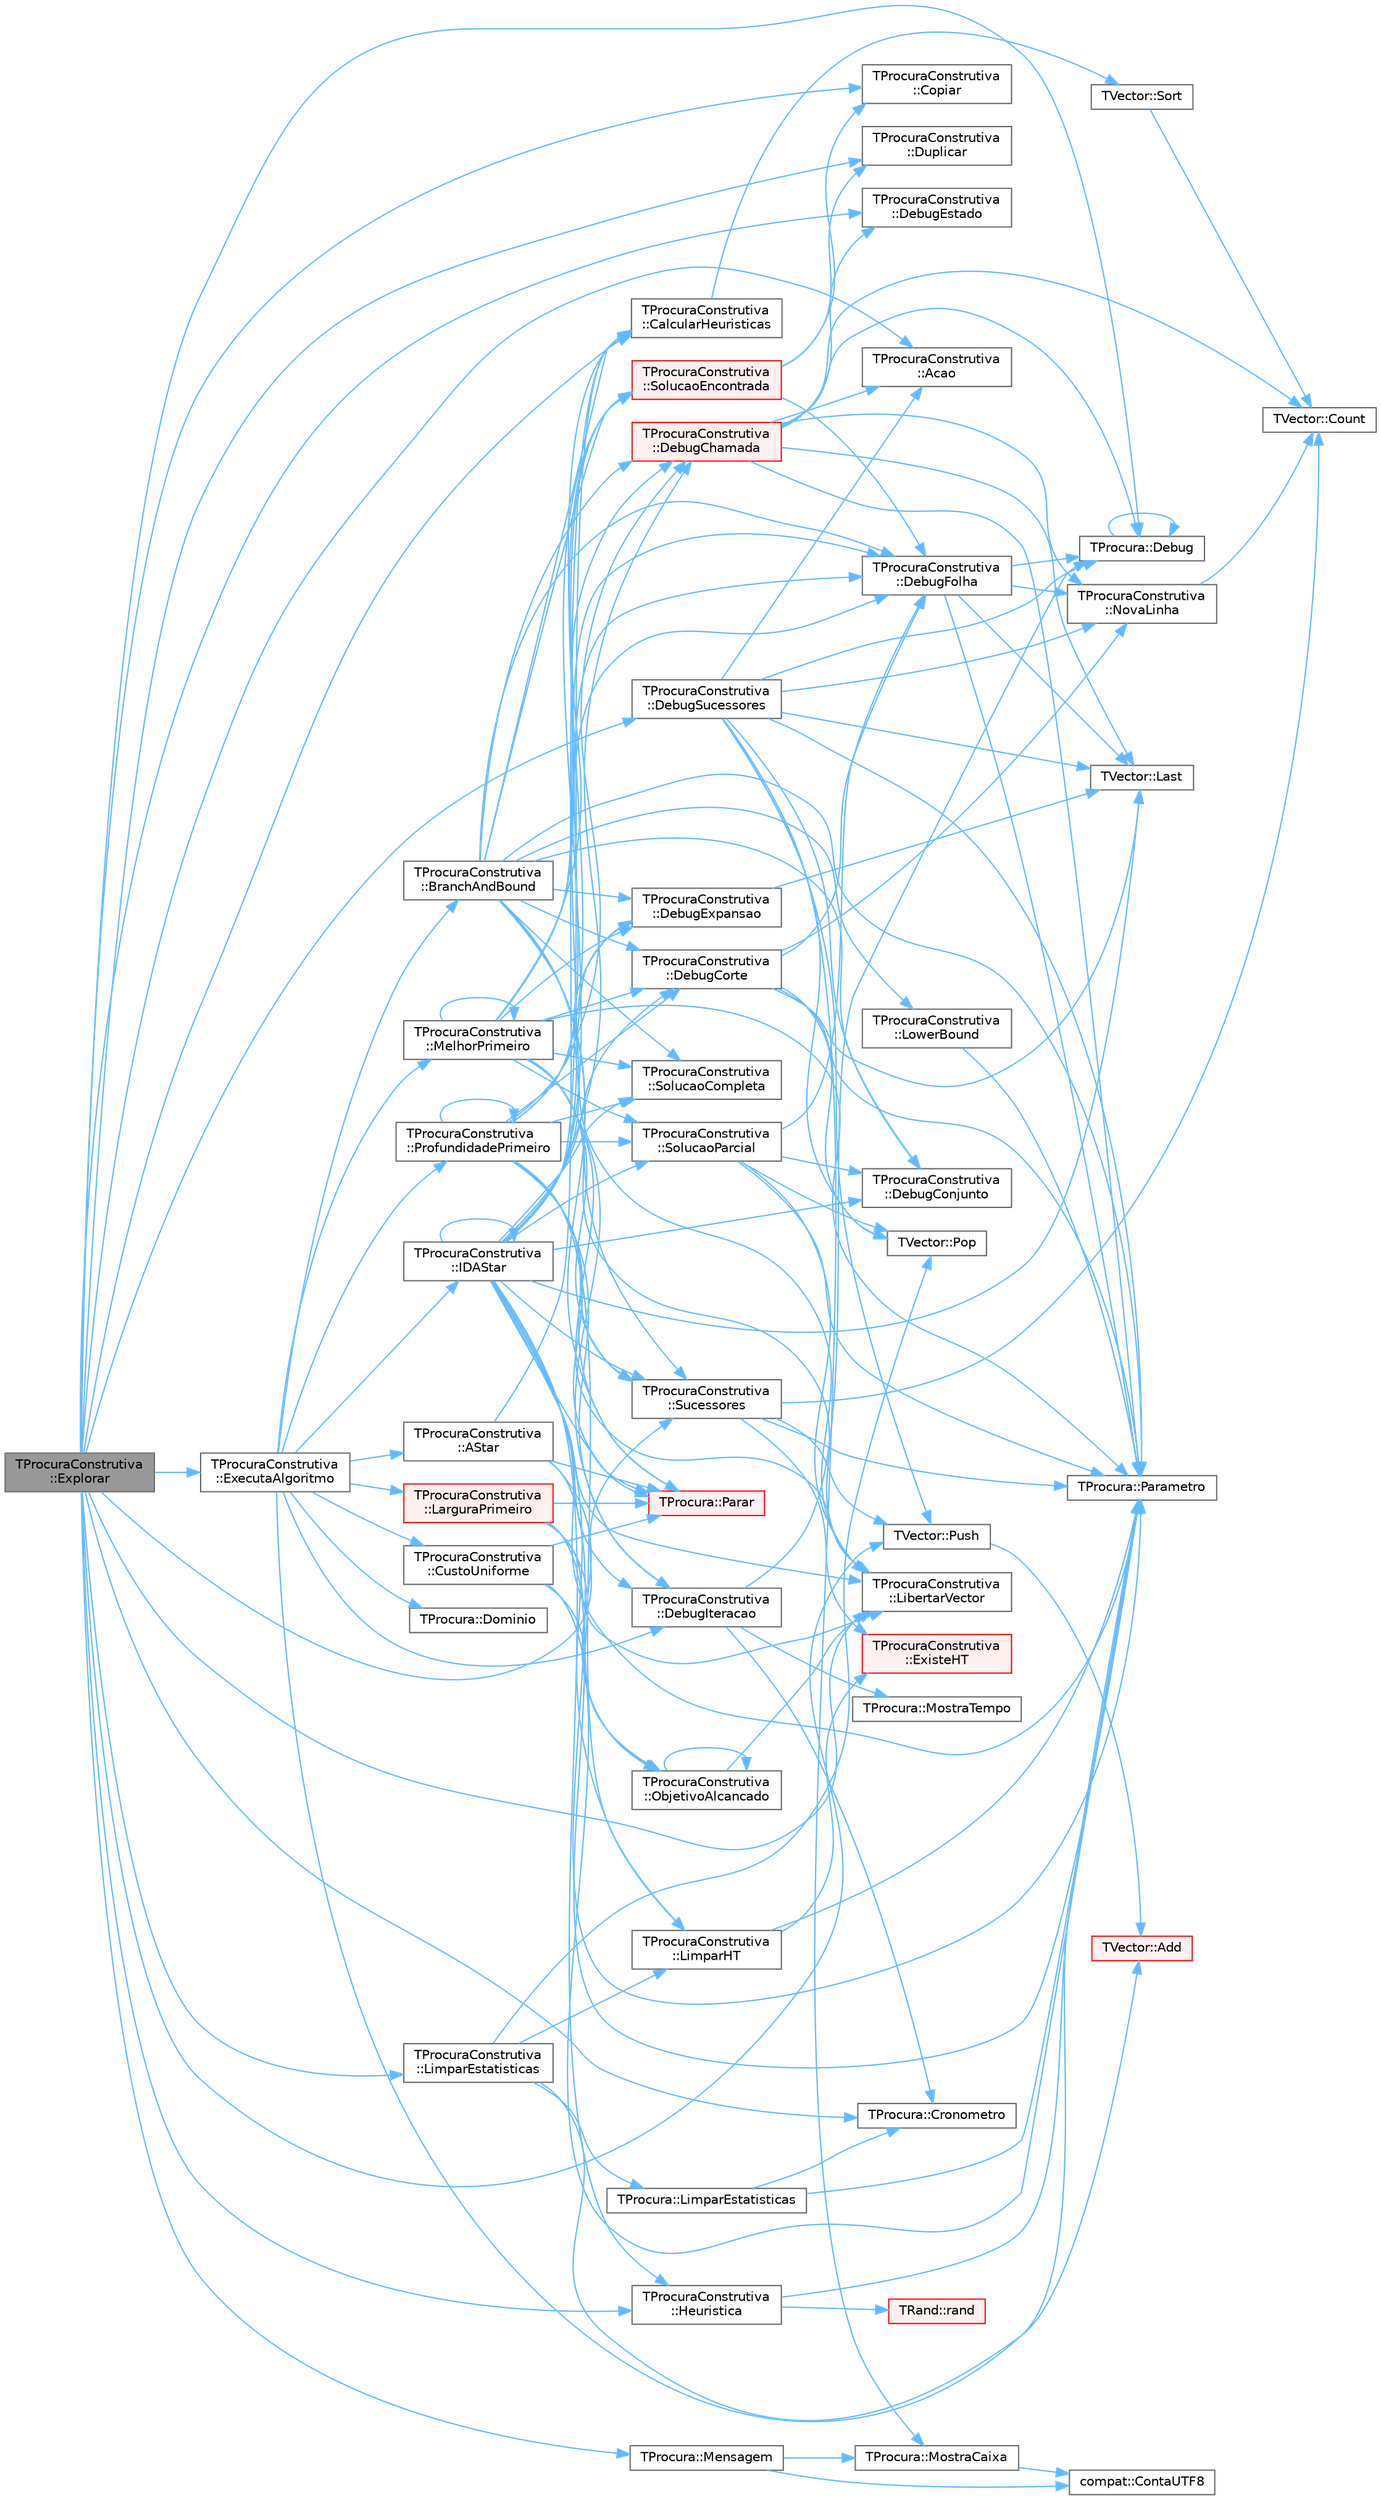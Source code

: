 digraph "TProcuraConstrutiva::Explorar"
{
 // LATEX_PDF_SIZE
  bgcolor="transparent";
  edge [fontname=Helvetica,fontsize=10,labelfontname=Helvetica,labelfontsize=10];
  node [fontname=Helvetica,fontsize=10,shape=box,height=0.2,width=0.4];
  rankdir="LR";
  Node1 [id="Node000001",label="TProcuraConstrutiva\l::Explorar",height=0.2,width=0.4,color="gray40", fillcolor="grey60", style="filled", fontcolor="black",tooltip="definir para explorar manualmente os dados (não definido em TProcura, apenas em TProcuraConstrutiva)"];
  Node1 -> Node2 [id="edge1_Node000001_Node000002",color="steelblue1",style="solid",tooltip=" "];
  Node2 [id="Node000002",label="TProcuraConstrutiva\l::Acao",height=0.2,width=0.4,color="grey40", fillcolor="white", style="filled",URL="$group__RedefinicaoSugerida.html#gacbc6e34f3a403d26d806f37b5cd739f6",tooltip="Retorna a ação (movimento, passo, jogada, lance, etc.) que gerou o sucessor."];
  Node1 -> Node3 [id="edge2_Node000001_Node000003",color="steelblue1",style="solid",tooltip=" "];
  Node3 [id="Node000003",label="TProcuraConstrutiva\l::CalcularHeuristicas",height=0.2,width=0.4,color="grey40", fillcolor="white", style="filled",URL="$classTProcuraConstrutiva.html#a640e74c9b6cd340761db671438ad679e",tooltip=" "];
  Node3 -> Node4 [id="edge3_Node000003_Node000004",color="steelblue1",style="solid",tooltip=" "];
  Node4 [id="Node000004",label="TVector::Sort",height=0.2,width=0.4,color="grey40", fillcolor="white", style="filled",URL="$classTVector.html#a6006a477a6794ac80c97cc35c8925699",tooltip="Ordena todo o vetor, opcionalmente devolvendo índices ordenados."];
  Node4 -> Node5 [id="edge4_Node000004_Node000005",color="steelblue1",style="solid",tooltip=" "];
  Node5 [id="Node000005",label="TVector::Count",height=0.2,width=0.4,color="grey40", fillcolor="white", style="filled",URL="$classTVector.html#ac3c744d84543ca6e32859eb7dfccfeef",tooltip=" "];
  Node1 -> Node6 [id="edge5_Node000001_Node000006",color="steelblue1",style="solid",tooltip=" "];
  Node6 [id="Node000006",label="TProcuraConstrutiva\l::Copiar",height=0.2,width=0.4,color="grey40", fillcolor="white", style="filled",URL="$group__RedefinicaoMandatoria.html#ga92eb7af76e68a20fe542afb459e7d642",tooltip="Fica com uma cópia do objecto."];
  Node1 -> Node7 [id="edge6_Node000001_Node000007",color="steelblue1",style="solid",tooltip=" "];
  Node7 [id="Node000007",label="TProcura::Cronometro",height=0.2,width=0.4,color="grey40", fillcolor="white", style="filled",URL="$classTProcura.html#adb09aa964fe750da7a383318cd0f48a0",tooltip="retorna o tempo em segundos desde que o cronómetro foi inicializado"];
  Node1 -> Node8 [id="edge7_Node000001_Node000008",color="steelblue1",style="solid",tooltip=" "];
  Node8 [id="Node000008",label="TProcura::Debug",height=0.2,width=0.4,color="grey40", fillcolor="white", style="filled",URL="$classTProcura.html#a0c5676c1b54ab6bdc1045b98aeafe456",tooltip="Mostra o estado no ecrã, para debug."];
  Node8 -> Node8 [id="edge8_Node000008_Node000008",color="steelblue1",style="solid",tooltip=" "];
  Node1 -> Node9 [id="edge9_Node000001_Node000009",color="steelblue1",style="solid",tooltip=" "];
  Node9 [id="Node000009",label="TProcuraConstrutiva\l::DebugEstado",height=0.2,width=0.4,color="grey40", fillcolor="white", style="filled",URL="$classTProcuraConstrutiva.html#a087454e58b5b8a30b2825ce44b007ae4",tooltip=" "];
  Node1 -> Node10 [id="edge10_Node000001_Node000010",color="steelblue1",style="solid",tooltip=" "];
  Node10 [id="Node000010",label="TProcuraConstrutiva\l::DebugSucessores",height=0.2,width=0.4,color="grey40", fillcolor="white", style="filled",URL="$classTProcuraConstrutiva.html#a08aa14ddc895426b2ce3df4d763cbbd7",tooltip=" "];
  Node10 -> Node2 [id="edge11_Node000010_Node000002",color="steelblue1",style="solid",tooltip=" "];
  Node10 -> Node8 [id="edge12_Node000010_Node000008",color="steelblue1",style="solid",tooltip=" "];
  Node10 -> Node11 [id="edge13_Node000010_Node000011",color="steelblue1",style="solid",tooltip=" "];
  Node11 [id="Node000011",label="TProcuraConstrutiva\l::DebugConjunto",height=0.2,width=0.4,color="grey40", fillcolor="white", style="filled",URL="$classTProcuraConstrutiva.html#a2009fcf3fa13c00d5ef8c928ac850aaa",tooltip=" "];
  Node10 -> Node12 [id="edge14_Node000010_Node000012",color="steelblue1",style="solid",tooltip=" "];
  Node12 [id="Node000012",label="TVector::Last",height=0.2,width=0.4,color="grey40", fillcolor="white", style="filled",URL="$classTVector.html#aa304d639c79ef2842f9951846c6292e3",tooltip=" "];
  Node10 -> Node13 [id="edge15_Node000010_Node000013",color="steelblue1",style="solid",tooltip=" "];
  Node13 [id="Node000013",label="TProcura::MostraCaixa",height=0.2,width=0.4,color="grey40", fillcolor="white", style="filled",URL="$classTProcura.html#a3496857ee1a91785fbb6ad45f5e9ddea",tooltip=" "];
  Node13 -> Node14 [id="edge16_Node000013_Node000014",color="steelblue1",style="solid",tooltip=" "];
  Node14 [id="Node000014",label="compat::ContaUTF8",height=0.2,width=0.4,color="grey40", fillcolor="white", style="filled",URL="$namespacecompat.html#a2cc00022a29bc0fc08165228956a10f5",tooltip=" "];
  Node10 -> Node15 [id="edge17_Node000010_Node000015",color="steelblue1",style="solid",tooltip=" "];
  Node15 [id="Node000015",label="TProcuraConstrutiva\l::NovaLinha",height=0.2,width=0.4,color="grey40", fillcolor="white", style="filled",URL="$classTProcuraConstrutiva.html#a7426b2abb333f77ef5d00ae46d5f2d32",tooltip=" "];
  Node15 -> Node5 [id="edge18_Node000015_Node000005",color="steelblue1",style="solid",tooltip=" "];
  Node10 -> Node16 [id="edge19_Node000010_Node000016",color="steelblue1",style="solid",tooltip=" "];
  Node16 [id="Node000016",label="TProcura::Parametro",height=0.2,width=0.4,color="grey40", fillcolor="white", style="filled",URL="$classTProcura.html#a0e9e692f29af8a5d5279a8647c800437",tooltip=" "];
  Node10 -> Node17 [id="edge20_Node000010_Node000017",color="steelblue1",style="solid",tooltip=" "];
  Node17 [id="Node000017",label="TVector::Pop",height=0.2,width=0.4,color="grey40", fillcolor="white", style="filled",URL="$classTVector.html#a3249913626d54e46b07e168ce1f05d87",tooltip=" "];
  Node10 -> Node18 [id="edge21_Node000010_Node000018",color="steelblue1",style="solid",tooltip=" "];
  Node18 [id="Node000018",label="TVector::Push",height=0.2,width=0.4,color="grey40", fillcolor="white", style="filled",URL="$classTVector.html#afd25458f77157e6e8aa4ba0e6be3fb64",tooltip=" "];
  Node18 -> Node19 [id="edge22_Node000018_Node000019",color="steelblue1",style="solid",tooltip=" "];
  Node19 [id="Node000019",label="TVector::Add",height=0.2,width=0.4,color="red", fillcolor="#FFF0F0", style="filled",URL="$classTVector.html#aa28afdd47b27c5e004fc75b86d6f66a6",tooltip=" "];
  Node1 -> Node21 [id="edge23_Node000001_Node000021",color="steelblue1",style="solid",tooltip=" "];
  Node21 [id="Node000021",label="TProcuraConstrutiva\l::Duplicar",height=0.2,width=0.4,color="grey40", fillcolor="white", style="filled",URL="$group__RedefinicaoMandatoria.html#gaf7c2483f38d11825c220b7a8d538a623",tooltip="Cria um objecto que é uma cópia deste."];
  Node1 -> Node22 [id="edge24_Node000001_Node000022",color="steelblue1",style="solid",tooltip=" "];
  Node22 [id="Node000022",label="TProcuraConstrutiva\l::ExecutaAlgoritmo",height=0.2,width=0.4,color="grey40", fillcolor="white", style="filled",URL="$group__RedefinicaoOpcional.html#gae52871eb18c8ae656a2174acf43b3bb3",tooltip="Executa o algoritmo com os parametros atuais."];
  Node22 -> Node23 [id="edge25_Node000022_Node000023",color="steelblue1",style="solid",tooltip=" "];
  Node23 [id="Node000023",label="TProcuraConstrutiva\l::AStar",height=0.2,width=0.4,color="grey40", fillcolor="white", style="filled",URL="$group__ProcurasInformadas.html#ga37dd78e1a9a6742700728135f81964b4",tooltip="Executa a procura A*, algoritmo informado."];
  Node23 -> Node3 [id="edge26_Node000023_Node000003",color="steelblue1",style="solid",tooltip=" "];
  Node23 -> Node24 [id="edge27_Node000023_Node000024",color="steelblue1",style="solid",tooltip=" "];
  Node24 [id="Node000024",label="TProcuraConstrutiva\l::ObjetivoAlcancado",height=0.2,width=0.4,color="grey40", fillcolor="white", style="filled",URL="$classTProcuraConstrutiva.html#a8e7879e0ac12522e0eedf3d3d365e51c",tooltip=" "];
  Node24 -> Node25 [id="edge28_Node000024_Node000025",color="steelblue1",style="solid",tooltip=" "];
  Node25 [id="Node000025",label="TProcuraConstrutiva\l::LibertarVector",height=0.2,width=0.4,color="grey40", fillcolor="white", style="filled",URL="$classTProcuraConstrutiva.html#a976f17b2b53ce9ffc7d1795d291262df",tooltip=" "];
  Node24 -> Node24 [id="edge29_Node000024_Node000024",color="steelblue1",style="solid",tooltip=" "];
  Node23 -> Node16 [id="edge30_Node000023_Node000016",color="steelblue1",style="solid",tooltip=" "];
  Node23 -> Node26 [id="edge31_Node000023_Node000026",color="steelblue1",style="solid",tooltip=" "];
  Node26 [id="Node000026",label="TProcura::Parar",height=0.2,width=0.4,color="red", fillcolor="#FFF0F0", style="filled",URL="$classTProcura.html#a7952e187e1b0ae0ca52edab157223179",tooltip="Verifica se a procura deve ser interrompida."];
  Node22 -> Node29 [id="edge32_Node000022_Node000029",color="steelblue1",style="solid",tooltip=" "];
  Node29 [id="Node000029",label="TProcuraConstrutiva\l::BranchAndBound",height=0.2,width=0.4,color="grey40", fillcolor="white", style="filled",URL="$group__ProcurasInformadas.html#gafe804dbf6cabda9e627500c2d4f8aafd",tooltip="Executa o algoritmo Branch-and-Bound, um algoritmo informado."];
  Node29 -> Node3 [id="edge33_Node000029_Node000003",color="steelblue1",style="solid",tooltip=" "];
  Node29 -> Node30 [id="edge34_Node000029_Node000030",color="steelblue1",style="solid",tooltip=" "];
  Node30 [id="Node000030",label="TProcuraConstrutiva\l::DebugChamada",height=0.2,width=0.4,color="red", fillcolor="#FFF0F0", style="filled",URL="$classTProcuraConstrutiva.html#a50d5d518140c559770c9c02b90e88dfe",tooltip=" "];
  Node30 -> Node2 [id="edge35_Node000030_Node000002",color="steelblue1",style="solid",tooltip=" "];
  Node30 -> Node5 [id="edge36_Node000030_Node000005",color="steelblue1",style="solid",tooltip=" "];
  Node30 -> Node8 [id="edge37_Node000030_Node000008",color="steelblue1",style="solid",tooltip=" "];
  Node30 -> Node9 [id="edge38_Node000030_Node000009",color="steelblue1",style="solid",tooltip=" "];
  Node30 -> Node12 [id="edge39_Node000030_Node000012",color="steelblue1",style="solid",tooltip=" "];
  Node30 -> Node15 [id="edge40_Node000030_Node000015",color="steelblue1",style="solid",tooltip=" "];
  Node30 -> Node16 [id="edge41_Node000030_Node000016",color="steelblue1",style="solid",tooltip=" "];
  Node29 -> Node11 [id="edge42_Node000029_Node000011",color="steelblue1",style="solid",tooltip=" "];
  Node29 -> Node32 [id="edge43_Node000029_Node000032",color="steelblue1",style="solid",tooltip=" "];
  Node32 [id="Node000032",label="TProcuraConstrutiva\l::DebugCorte",height=0.2,width=0.4,color="grey40", fillcolor="white", style="filled",URL="$classTProcuraConstrutiva.html#a042ab47715ba45d53a86413415ea95fd",tooltip=" "];
  Node32 -> Node33 [id="edge44_Node000032_Node000033",color="steelblue1",style="solid",tooltip=" "];
  Node33 [id="Node000033",label="TProcuraConstrutiva\l::DebugFolha",height=0.2,width=0.4,color="grey40", fillcolor="white", style="filled",URL="$classTProcuraConstrutiva.html#a2916a3eba76527ca857dfddd67429dfd",tooltip=" "];
  Node33 -> Node8 [id="edge45_Node000033_Node000008",color="steelblue1",style="solid",tooltip=" "];
  Node33 -> Node12 [id="edge46_Node000033_Node000012",color="steelblue1",style="solid",tooltip=" "];
  Node33 -> Node15 [id="edge47_Node000033_Node000015",color="steelblue1",style="solid",tooltip=" "];
  Node33 -> Node16 [id="edge48_Node000033_Node000016",color="steelblue1",style="solid",tooltip=" "];
  Node32 -> Node12 [id="edge49_Node000032_Node000012",color="steelblue1",style="solid",tooltip=" "];
  Node32 -> Node15 [id="edge50_Node000032_Node000015",color="steelblue1",style="solid",tooltip=" "];
  Node32 -> Node16 [id="edge51_Node000032_Node000016",color="steelblue1",style="solid",tooltip=" "];
  Node32 -> Node17 [id="edge52_Node000032_Node000017",color="steelblue1",style="solid",tooltip=" "];
  Node29 -> Node34 [id="edge53_Node000029_Node000034",color="steelblue1",style="solid",tooltip=" "];
  Node34 [id="Node000034",label="TProcuraConstrutiva\l::DebugExpansao",height=0.2,width=0.4,color="grey40", fillcolor="white", style="filled",URL="$classTProcuraConstrutiva.html#aca28af2f2cc4d31b83f5f2b83c246f96",tooltip=" "];
  Node34 -> Node12 [id="edge54_Node000034_Node000012",color="steelblue1",style="solid",tooltip=" "];
  Node29 -> Node33 [id="edge55_Node000029_Node000033",color="steelblue1",style="solid",tooltip=" "];
  Node29 -> Node25 [id="edge56_Node000029_Node000025",color="steelblue1",style="solid",tooltip=" "];
  Node29 -> Node35 [id="edge57_Node000029_Node000035",color="steelblue1",style="solid",tooltip=" "];
  Node35 [id="Node000035",label="TProcuraConstrutiva\l::LowerBound",height=0.2,width=0.4,color="grey40", fillcolor="white", style="filled",URL="$classTProcuraConstrutiva.html#a5f021041a7dfe1b68890d9e5f5f0e6f4",tooltip=" "];
  Node35 -> Node16 [id="edge58_Node000035_Node000016",color="steelblue1",style="solid",tooltip=" "];
  Node29 -> Node16 [id="edge59_Node000029_Node000016",color="steelblue1",style="solid",tooltip=" "];
  Node29 -> Node26 [id="edge60_Node000029_Node000026",color="steelblue1",style="solid",tooltip=" "];
  Node29 -> Node36 [id="edge61_Node000029_Node000036",color="steelblue1",style="solid",tooltip=" "];
  Node36 [id="Node000036",label="TProcuraConstrutiva\l::SolucaoCompleta",height=0.2,width=0.4,color="grey40", fillcolor="white", style="filled",URL="$group__RedefinicaoMandatoria.html#ga1f3e2b667881c3e910ba372467645304",tooltip="Verifica se o estado actual é objectivo (é uma solução completa)"];
  Node29 -> Node37 [id="edge62_Node000029_Node000037",color="steelblue1",style="solid",tooltip=" "];
  Node37 [id="Node000037",label="TProcuraConstrutiva\l::SolucaoEncontrada",height=0.2,width=0.4,color="red", fillcolor="#FFF0F0", style="filled",URL="$classTProcuraConstrutiva.html#a2f648df694a20e7fcb688c9979f763fd",tooltip=" "];
  Node37 -> Node6 [id="edge63_Node000037_Node000006",color="steelblue1",style="solid",tooltip=" "];
  Node37 -> Node33 [id="edge64_Node000037_Node000033",color="steelblue1",style="solid",tooltip=" "];
  Node37 -> Node21 [id="edge65_Node000037_Node000021",color="steelblue1",style="solid",tooltip=" "];
  Node29 -> Node40 [id="edge66_Node000029_Node000040",color="steelblue1",style="solid",tooltip=" "];
  Node40 [id="Node000040",label="TProcuraConstrutiva\l::Sucessores",height=0.2,width=0.4,color="grey40", fillcolor="white", style="filled",URL="$group__RedefinicaoMandatoria.html#ga0a13570d2f5a21296e3c10c2780e170c",tooltip="Coloca em sucessores a lista de estados sucessores."];
  Node40 -> Node5 [id="edge67_Node000040_Node000005",color="steelblue1",style="solid",tooltip=" "];
  Node40 -> Node41 [id="edge68_Node000040_Node000041",color="steelblue1",style="solid",tooltip=" "];
  Node41 [id="Node000041",label="TProcuraConstrutiva\l::ExisteHT",height=0.2,width=0.4,color="red", fillcolor="#FFF0F0", style="filled",URL="$classTProcuraConstrutiva.html#ad7857beab462b4b09a37e70cc9c787ac",tooltip=" "];
  Node40 -> Node16 [id="edge69_Node000040_Node000016",color="steelblue1",style="solid",tooltip=" "];
  Node40 -> Node18 [id="edge70_Node000040_Node000018",color="steelblue1",style="solid",tooltip=" "];
  Node22 -> Node45 [id="edge71_Node000022_Node000045",color="steelblue1",style="solid",tooltip=" "];
  Node45 [id="Node000045",label="TProcuraConstrutiva\l::CustoUniforme",height=0.2,width=0.4,color="grey40", fillcolor="white", style="filled",URL="$group__ProcurasCegas.html#ga2343fafdecfd55b69c0ffb71e8f9426b",tooltip="Executa a procura por custo uniforme, algoritmo cego."];
  Node45 -> Node24 [id="edge72_Node000045_Node000024",color="steelblue1",style="solid",tooltip=" "];
  Node45 -> Node16 [id="edge73_Node000045_Node000016",color="steelblue1",style="solid",tooltip=" "];
  Node45 -> Node26 [id="edge74_Node000045_Node000026",color="steelblue1",style="solid",tooltip=" "];
  Node22 -> Node46 [id="edge75_Node000022_Node000046",color="steelblue1",style="solid",tooltip=" "];
  Node46 [id="Node000046",label="TProcuraConstrutiva\l::DebugIteracao",height=0.2,width=0.4,color="grey40", fillcolor="white", style="filled",URL="$classTProcuraConstrutiva.html#ad94d8a7e8f5ed88723951ed5feaf65cb",tooltip=" "];
  Node46 -> Node7 [id="edge76_Node000046_Node000007",color="steelblue1",style="solid",tooltip=" "];
  Node46 -> Node8 [id="edge77_Node000046_Node000008",color="steelblue1",style="solid",tooltip=" "];
  Node46 -> Node47 [id="edge78_Node000046_Node000047",color="steelblue1",style="solid",tooltip=" "];
  Node47 [id="Node000047",label="TProcura::MostraTempo",height=0.2,width=0.4,color="grey40", fillcolor="white", style="filled",URL="$classTProcura.html#a3bfb17b3b826cc2f593f950a227c3049",tooltip="Mostra tempo num formato humano."];
  Node22 -> Node48 [id="edge79_Node000022_Node000048",color="steelblue1",style="solid",tooltip=" "];
  Node48 [id="Node000048",label="TProcura::Dominio",height=0.2,width=0.4,color="grey40", fillcolor="white", style="filled",URL="$classTProcura.html#a12cd67e1b86ed4d6a6c47c652c0cd9bf",tooltip="Limita o domínio de um parâmetro inteiro."];
  Node22 -> Node49 [id="edge80_Node000022_Node000049",color="steelblue1",style="solid",tooltip=" "];
  Node49 [id="Node000049",label="TProcuraConstrutiva\l::IDAStar",height=0.2,width=0.4,color="grey40", fillcolor="white", style="filled",URL="$group__ProcurasInformadas.html#gae77f9608e7988052377d7025bee7c4e8",tooltip="Executa a procura IDA*, algoritmo informado."];
  Node49 -> Node3 [id="edge81_Node000049_Node000003",color="steelblue1",style="solid",tooltip=" "];
  Node49 -> Node30 [id="edge82_Node000049_Node000030",color="steelblue1",style="solid",tooltip=" "];
  Node49 -> Node11 [id="edge83_Node000049_Node000011",color="steelblue1",style="solid",tooltip=" "];
  Node49 -> Node32 [id="edge84_Node000049_Node000032",color="steelblue1",style="solid",tooltip=" "];
  Node49 -> Node34 [id="edge85_Node000049_Node000034",color="steelblue1",style="solid",tooltip=" "];
  Node49 -> Node33 [id="edge86_Node000049_Node000033",color="steelblue1",style="solid",tooltip=" "];
  Node49 -> Node46 [id="edge87_Node000049_Node000046",color="steelblue1",style="solid",tooltip=" "];
  Node49 -> Node50 [id="edge88_Node000049_Node000050",color="steelblue1",style="solid",tooltip=" "];
  Node50 [id="Node000050",label="TProcuraConstrutiva\l::Heuristica",height=0.2,width=0.4,color="grey40", fillcolor="white", style="filled",URL="$group__RedefinicaoSugerida.html#ga0e8bb1bd33683545dc4f8f6329548b40",tooltip="Função para calcular quanto falta para o final, o valor da heurística."];
  Node50 -> Node16 [id="edge89_Node000050_Node000016",color="steelblue1",style="solid",tooltip=" "];
  Node50 -> Node51 [id="edge90_Node000050_Node000051",color="steelblue1",style="solid",tooltip=" "];
  Node51 [id="Node000051",label="TRand::rand",height=0.2,width=0.4,color="red", fillcolor="#FFF0F0", style="filled",URL="$namespaceTRand.html#a8f8ec155d796c5586198ac75eb966d4f",tooltip="Retorna o próximo valor pseudo-aleatório."];
  Node49 -> Node49 [id="edge91_Node000049_Node000049",color="steelblue1",style="solid",tooltip=" "];
  Node49 -> Node12 [id="edge92_Node000049_Node000012",color="steelblue1",style="solid",tooltip=" "];
  Node49 -> Node25 [id="edge93_Node000049_Node000025",color="steelblue1",style="solid",tooltip=" "];
  Node49 -> Node53 [id="edge94_Node000049_Node000053",color="steelblue1",style="solid",tooltip=" "];
  Node53 [id="Node000053",label="TProcuraConstrutiva\l::LimparHT",height=0.2,width=0.4,color="grey40", fillcolor="white", style="filled",URL="$classTProcuraConstrutiva.html#a8b500987c88352d27a68200454cc3c8c",tooltip=" "];
  Node53 -> Node41 [id="edge95_Node000053_Node000041",color="steelblue1",style="solid",tooltip=" "];
  Node53 -> Node16 [id="edge96_Node000053_Node000016",color="steelblue1",style="solid",tooltip=" "];
  Node49 -> Node16 [id="edge97_Node000049_Node000016",color="steelblue1",style="solid",tooltip=" "];
  Node49 -> Node26 [id="edge98_Node000049_Node000026",color="steelblue1",style="solid",tooltip=" "];
  Node49 -> Node36 [id="edge99_Node000049_Node000036",color="steelblue1",style="solid",tooltip=" "];
  Node49 -> Node37 [id="edge100_Node000049_Node000037",color="steelblue1",style="solid",tooltip=" "];
  Node49 -> Node54 [id="edge101_Node000049_Node000054",color="steelblue1",style="solid",tooltip=" "];
  Node54 [id="Node000054",label="TProcuraConstrutiva\l::SolucaoParcial",height=0.2,width=0.4,color="grey40", fillcolor="white", style="filled",URL="$classTProcuraConstrutiva.html#a5be7bb118ed235c075dad8176e543f68",tooltip=" "];
  Node54 -> Node11 [id="edge102_Node000054_Node000011",color="steelblue1",style="solid",tooltip=" "];
  Node54 -> Node33 [id="edge103_Node000054_Node000033",color="steelblue1",style="solid",tooltip=" "];
  Node54 -> Node25 [id="edge104_Node000054_Node000025",color="steelblue1",style="solid",tooltip=" "];
  Node54 -> Node16 [id="edge105_Node000054_Node000016",color="steelblue1",style="solid",tooltip=" "];
  Node54 -> Node17 [id="edge106_Node000054_Node000017",color="steelblue1",style="solid",tooltip=" "];
  Node49 -> Node40 [id="edge107_Node000049_Node000040",color="steelblue1",style="solid",tooltip=" "];
  Node22 -> Node55 [id="edge108_Node000022_Node000055",color="steelblue1",style="solid",tooltip=" "];
  Node55 [id="Node000055",label="TProcuraConstrutiva\l::LarguraPrimeiro",height=0.2,width=0.4,color="red", fillcolor="#FFF0F0", style="filled",URL="$group__ProcurasCegas.html#gafe656922894d8a27b4cfb70128793af0",tooltip="Executa a procura em largura primeiro, algoritmo cego."];
  Node55 -> Node25 [id="edge109_Node000055_Node000025",color="steelblue1",style="solid",tooltip=" "];
  Node55 -> Node24 [id="edge110_Node000055_Node000024",color="steelblue1",style="solid",tooltip=" "];
  Node55 -> Node16 [id="edge111_Node000055_Node000016",color="steelblue1",style="solid",tooltip=" "];
  Node55 -> Node26 [id="edge112_Node000055_Node000026",color="steelblue1",style="solid",tooltip=" "];
  Node22 -> Node57 [id="edge113_Node000022_Node000057",color="steelblue1",style="solid",tooltip=" "];
  Node57 [id="Node000057",label="TProcuraConstrutiva\l::MelhorPrimeiro",height=0.2,width=0.4,color="grey40", fillcolor="white", style="filled",URL="$group__ProcurasInformadas.html#gaebb84182343041bc276e4ceceb4b13aa",tooltip="Executa a procura melhor primeiro, algoritmo informado."];
  Node57 -> Node3 [id="edge114_Node000057_Node000003",color="steelblue1",style="solid",tooltip=" "];
  Node57 -> Node30 [id="edge115_Node000057_Node000030",color="steelblue1",style="solid",tooltip=" "];
  Node57 -> Node32 [id="edge116_Node000057_Node000032",color="steelblue1",style="solid",tooltip=" "];
  Node57 -> Node34 [id="edge117_Node000057_Node000034",color="steelblue1",style="solid",tooltip=" "];
  Node57 -> Node33 [id="edge118_Node000057_Node000033",color="steelblue1",style="solid",tooltip=" "];
  Node57 -> Node46 [id="edge119_Node000057_Node000046",color="steelblue1",style="solid",tooltip=" "];
  Node57 -> Node25 [id="edge120_Node000057_Node000025",color="steelblue1",style="solid",tooltip=" "];
  Node57 -> Node57 [id="edge121_Node000057_Node000057",color="steelblue1",style="solid",tooltip=" "];
  Node57 -> Node16 [id="edge122_Node000057_Node000016",color="steelblue1",style="solid",tooltip=" "];
  Node57 -> Node26 [id="edge123_Node000057_Node000026",color="steelblue1",style="solid",tooltip=" "];
  Node57 -> Node36 [id="edge124_Node000057_Node000036",color="steelblue1",style="solid",tooltip=" "];
  Node57 -> Node37 [id="edge125_Node000057_Node000037",color="steelblue1",style="solid",tooltip=" "];
  Node57 -> Node54 [id="edge126_Node000057_Node000054",color="steelblue1",style="solid",tooltip=" "];
  Node57 -> Node40 [id="edge127_Node000057_Node000040",color="steelblue1",style="solid",tooltip=" "];
  Node22 -> Node16 [id="edge128_Node000022_Node000016",color="steelblue1",style="solid",tooltip=" "];
  Node22 -> Node58 [id="edge129_Node000022_Node000058",color="steelblue1",style="solid",tooltip=" "];
  Node58 [id="Node000058",label="TProcuraConstrutiva\l::ProfundidadePrimeiro",height=0.2,width=0.4,color="grey40", fillcolor="white", style="filled",URL="$group__ProcurasCegas.html#gaf00d9776f6b25d56138efb6725b86228",tooltip="Executa a procura em profundidade primeiro, algoritmo cego."];
  Node58 -> Node30 [id="edge130_Node000058_Node000030",color="steelblue1",style="solid",tooltip=" "];
  Node58 -> Node32 [id="edge131_Node000058_Node000032",color="steelblue1",style="solid",tooltip=" "];
  Node58 -> Node34 [id="edge132_Node000058_Node000034",color="steelblue1",style="solid",tooltip=" "];
  Node58 -> Node33 [id="edge133_Node000058_Node000033",color="steelblue1",style="solid",tooltip=" "];
  Node58 -> Node46 [id="edge134_Node000058_Node000046",color="steelblue1",style="solid",tooltip=" "];
  Node58 -> Node25 [id="edge135_Node000058_Node000025",color="steelblue1",style="solid",tooltip=" "];
  Node58 -> Node53 [id="edge136_Node000058_Node000053",color="steelblue1",style="solid",tooltip=" "];
  Node58 -> Node26 [id="edge137_Node000058_Node000026",color="steelblue1",style="solid",tooltip=" "];
  Node58 -> Node58 [id="edge138_Node000058_Node000058",color="steelblue1",style="solid",tooltip=" "];
  Node58 -> Node36 [id="edge139_Node000058_Node000036",color="steelblue1",style="solid",tooltip=" "];
  Node58 -> Node37 [id="edge140_Node000058_Node000037",color="steelblue1",style="solid",tooltip=" "];
  Node58 -> Node54 [id="edge141_Node000058_Node000054",color="steelblue1",style="solid",tooltip=" "];
  Node58 -> Node40 [id="edge142_Node000058_Node000040",color="steelblue1",style="solid",tooltip=" "];
  Node1 -> Node50 [id="edge143_Node000001_Node000050",color="steelblue1",style="solid",tooltip=" "];
  Node1 -> Node25 [id="edge144_Node000001_Node000025",color="steelblue1",style="solid",tooltip=" "];
  Node1 -> Node59 [id="edge145_Node000001_Node000059",color="steelblue1",style="solid",tooltip=" "];
  Node59 [id="Node000059",label="TProcuraConstrutiva\l::LimparEstatisticas",height=0.2,width=0.4,color="grey40", fillcolor="white", style="filled",URL="$classTProcuraConstrutiva.html#adaefadabea2eb225ed28c3927feb6828",tooltip="Chapar antes da execução do algoritmo. Limpa valores estatísticos, e fixa o instante limite de tempo ..."];
  Node59 -> Node19 [id="edge146_Node000059_Node000019",color="steelblue1",style="solid",tooltip=" "];
  Node59 -> Node60 [id="edge147_Node000059_Node000060",color="steelblue1",style="solid",tooltip=" "];
  Node60 [id="Node000060",label="TProcura::LimparEstatisticas",height=0.2,width=0.4,color="grey40", fillcolor="white", style="filled",URL="$classTProcura.html#ae82e7be02923531e7ead26b1b25cec0f",tooltip="Chapar antes da execução do algoritmo. Limpa valores estatísticos, e fixa o instante limite de tempo ..."];
  Node60 -> Node7 [id="edge148_Node000060_Node000007",color="steelblue1",style="solid",tooltip=" "];
  Node60 -> Node16 [id="edge149_Node000060_Node000016",color="steelblue1",style="solid",tooltip=" "];
  Node59 -> Node53 [id="edge150_Node000059_Node000053",color="steelblue1",style="solid",tooltip=" "];
  Node59 -> Node17 [id="edge151_Node000059_Node000017",color="steelblue1",style="solid",tooltip=" "];
  Node1 -> Node61 [id="edge152_Node000001_Node000061",color="steelblue1",style="solid",tooltip=" "];
  Node61 [id="Node000061",label="TProcura::Mensagem",height=0.2,width=0.4,color="grey40", fillcolor="white", style="filled",URL="$classTProcura.html#a8367fcda807ebad51f2475eba9adf3a3",tooltip=" "];
  Node61 -> Node14 [id="edge153_Node000061_Node000014",color="steelblue1",style="solid",tooltip=" "];
  Node61 -> Node13 [id="edge154_Node000061_Node000013",color="steelblue1",style="solid",tooltip=" "];
  Node1 -> Node18 [id="edge155_Node000001_Node000018",color="steelblue1",style="solid",tooltip=" "];
  Node1 -> Node40 [id="edge156_Node000001_Node000040",color="steelblue1",style="solid",tooltip=" "];
}

